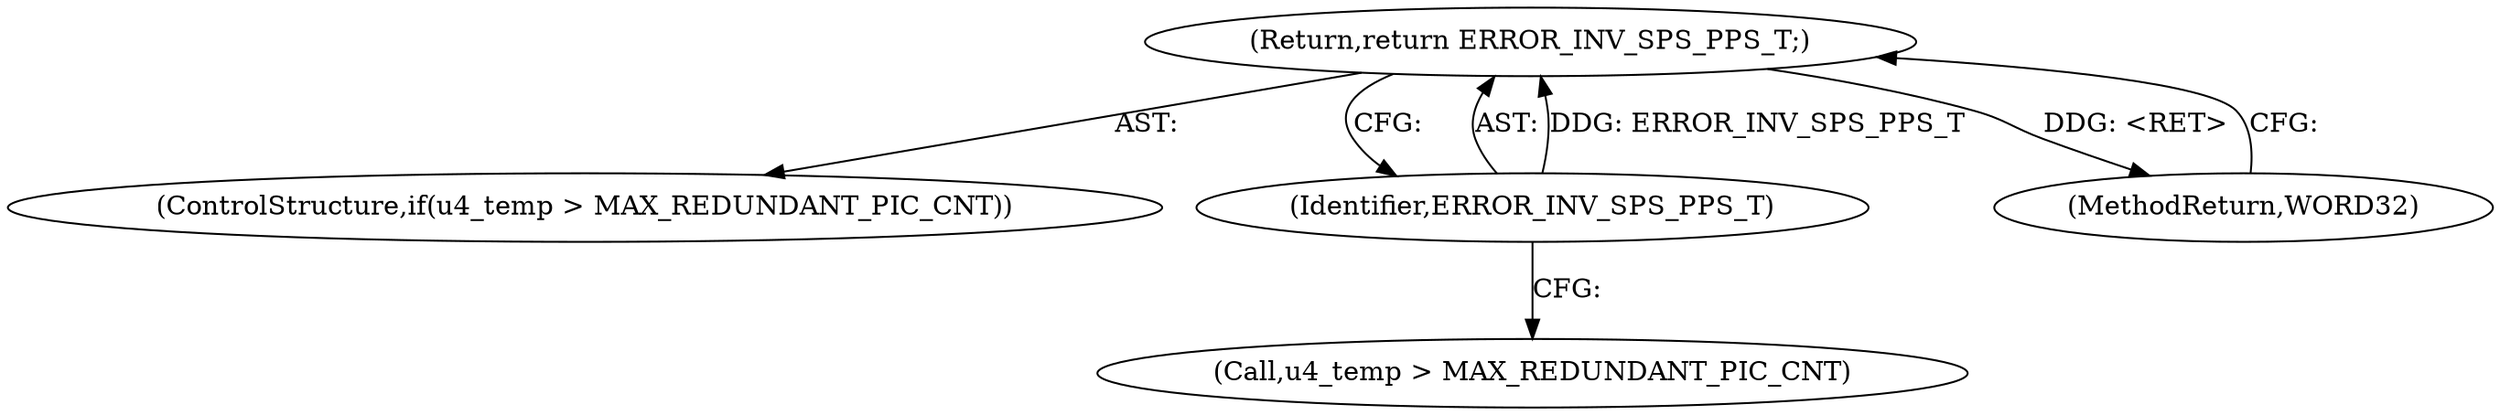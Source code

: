 digraph "1_Android_9a00f562a612d56e7b2b989d168647db900ba6cf_0@del" {
"1000725" [label="(Return,return ERROR_INV_SPS_PPS_T;)"];
"1000726" [label="(Identifier,ERROR_INV_SPS_PPS_T)"];
"1000725" [label="(Return,return ERROR_INV_SPS_PPS_T;)"];
"1000721" [label="(ControlStructure,if(u4_temp > MAX_REDUNDANT_PIC_CNT))"];
"1002568" [label="(MethodReturn,WORD32)"];
"1000722" [label="(Call,u4_temp > MAX_REDUNDANT_PIC_CNT)"];
"1000726" [label="(Identifier,ERROR_INV_SPS_PPS_T)"];
"1000725" -> "1000721"  [label="AST: "];
"1000725" -> "1000726"  [label="CFG: "];
"1000726" -> "1000725"  [label="AST: "];
"1002568" -> "1000725"  [label="CFG: "];
"1000725" -> "1002568"  [label="DDG: <RET>"];
"1000726" -> "1000725"  [label="DDG: ERROR_INV_SPS_PPS_T"];
"1000726" -> "1000722"  [label="CFG: "];
}
